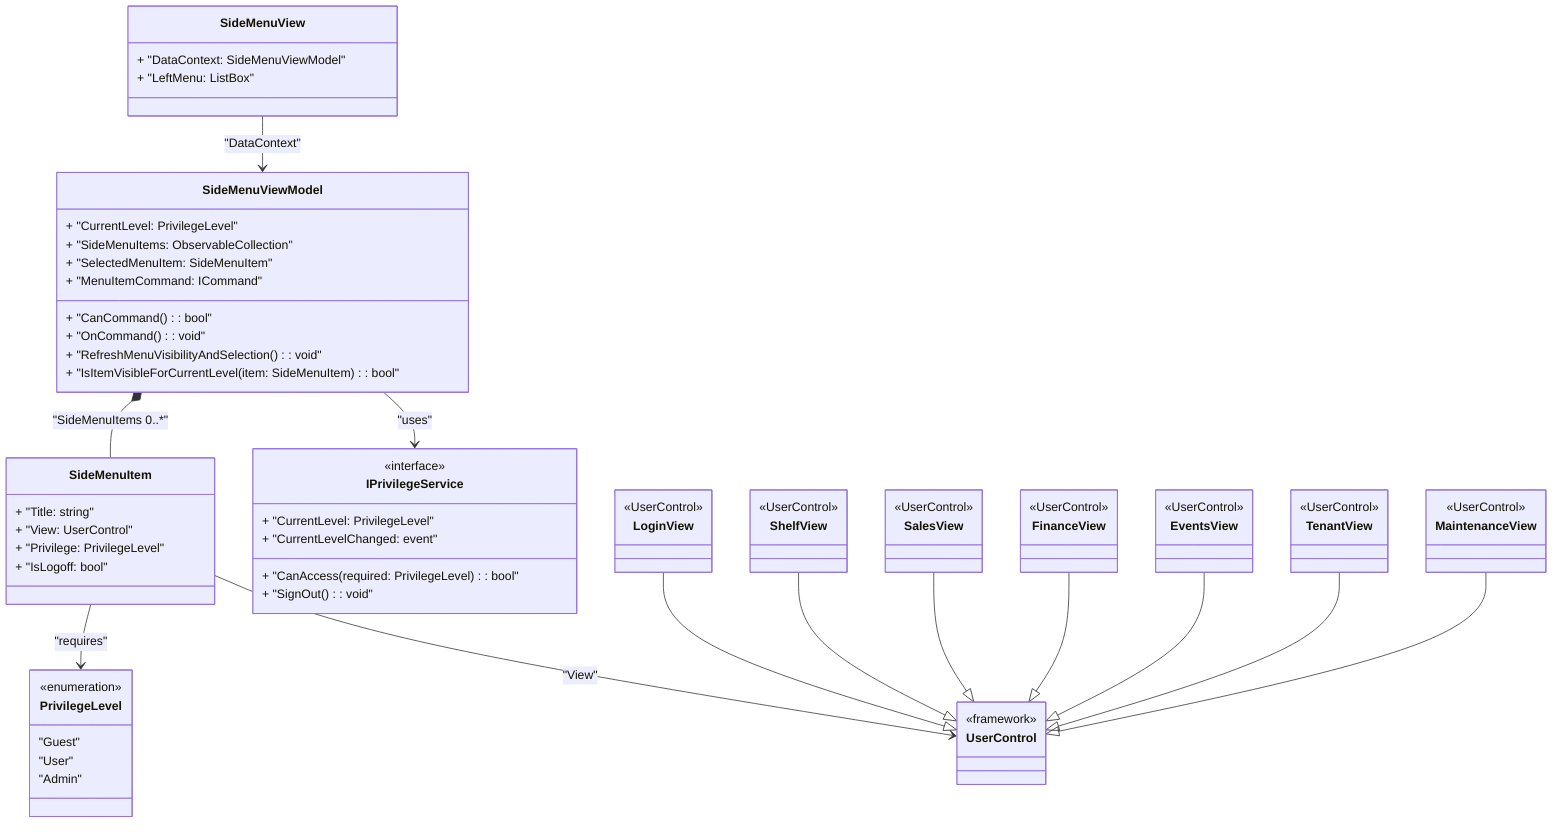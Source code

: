﻿classDiagram
    class SideMenuView {
        + "DataContext: SideMenuViewModel"
        + "LeftMenu: ListBox"
    }

    class SideMenuViewModel {
        + "CurrentLevel: PrivilegeLevel"
        + "SideMenuItems: ObservableCollection<SideMenuItem>"
        + "SelectedMenuItem: SideMenuItem"
        + "MenuItemCommand: ICommand"
        + "CanCommand(): bool"
        + "OnCommand(): void"
        + "RefreshMenuVisibilityAndSelection(): void"
        + "IsItemVisibleForCurrentLevel(item: SideMenuItem): bool"
    }

    class SideMenuItem {
        + "Title: string"
        + "View: UserControl"
        + "Privilege: PrivilegeLevel"
        + "IsLogoff: bool"
    }

    class IPrivilegeService {
        <<interface>>
        + "CurrentLevel: PrivilegeLevel"
        + "CanAccess(required: PrivilegeLevel): bool"
        + "SignOut(): void"
        + "CurrentLevelChanged: event"
    }

    class PrivilegeLevel {
        <<enumeration>>
        "Guest"
        "User"
        "Admin"
    }

    class UserControl {
        <<framework>>
    }

    class LoginView {
        <<UserControl>>
    }

    class ShelfView {
        <<UserControl>>
    }

    class SalesView {
        <<UserControl>>
    }

    class FinanceView {
        <<UserControl>>
    }

    class EventsView {
        <<UserControl>>
    }

    class TenantView {
        <<UserControl>>
    }

    class MaintenanceView {
        <<UserControl>>
    }

    SideMenuView --> SideMenuViewModel : "DataContext"
    SideMenuViewModel --> IPrivilegeService : "uses"
    SideMenuViewModel *-- SideMenuItem : "SideMenuItems 0..*"
    SideMenuItem --> PrivilegeLevel : "requires"
    SideMenuItem --> UserControl : "View"

    LoginView --|> UserControl
    ShelfView --|> UserControl
    SalesView --|> UserControl
    FinanceView --|> UserControl
    EventsView --|> UserControl
    TenantView --|> UserControl
    MaintenanceView --|> UserControl